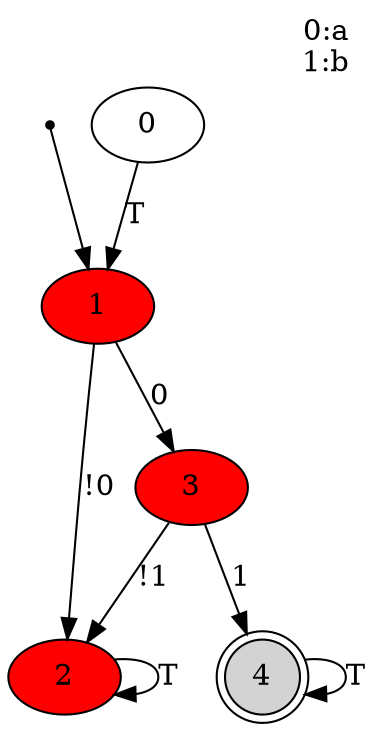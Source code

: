 digraph g {
  init  [shape=point,comment=""]
  0  [comment=""]
  1  [style=filled,fillcolor=red,comment=""]
  2  [style=filled,fillcolor=red,comment=""]
  3  [style=filled,fillcolor=red,comment=""]
  4  [shape=doublecircle,style=filled,fillcolor=lightgrey,comment=""]
  0 -> 1 [label="T"]
  1 -> 2 [label="!0"]
  1 -> 3 [label="0"]
  2 -> 2 [label="T"]
  3 -> 2 [label="!1"]
  3 -> 4 [label="1"]
  4 -> 4 [label="T"]
  init -> 1
label = "0:a\n1:b\n"
labelloc = t
labeljust = r
}
